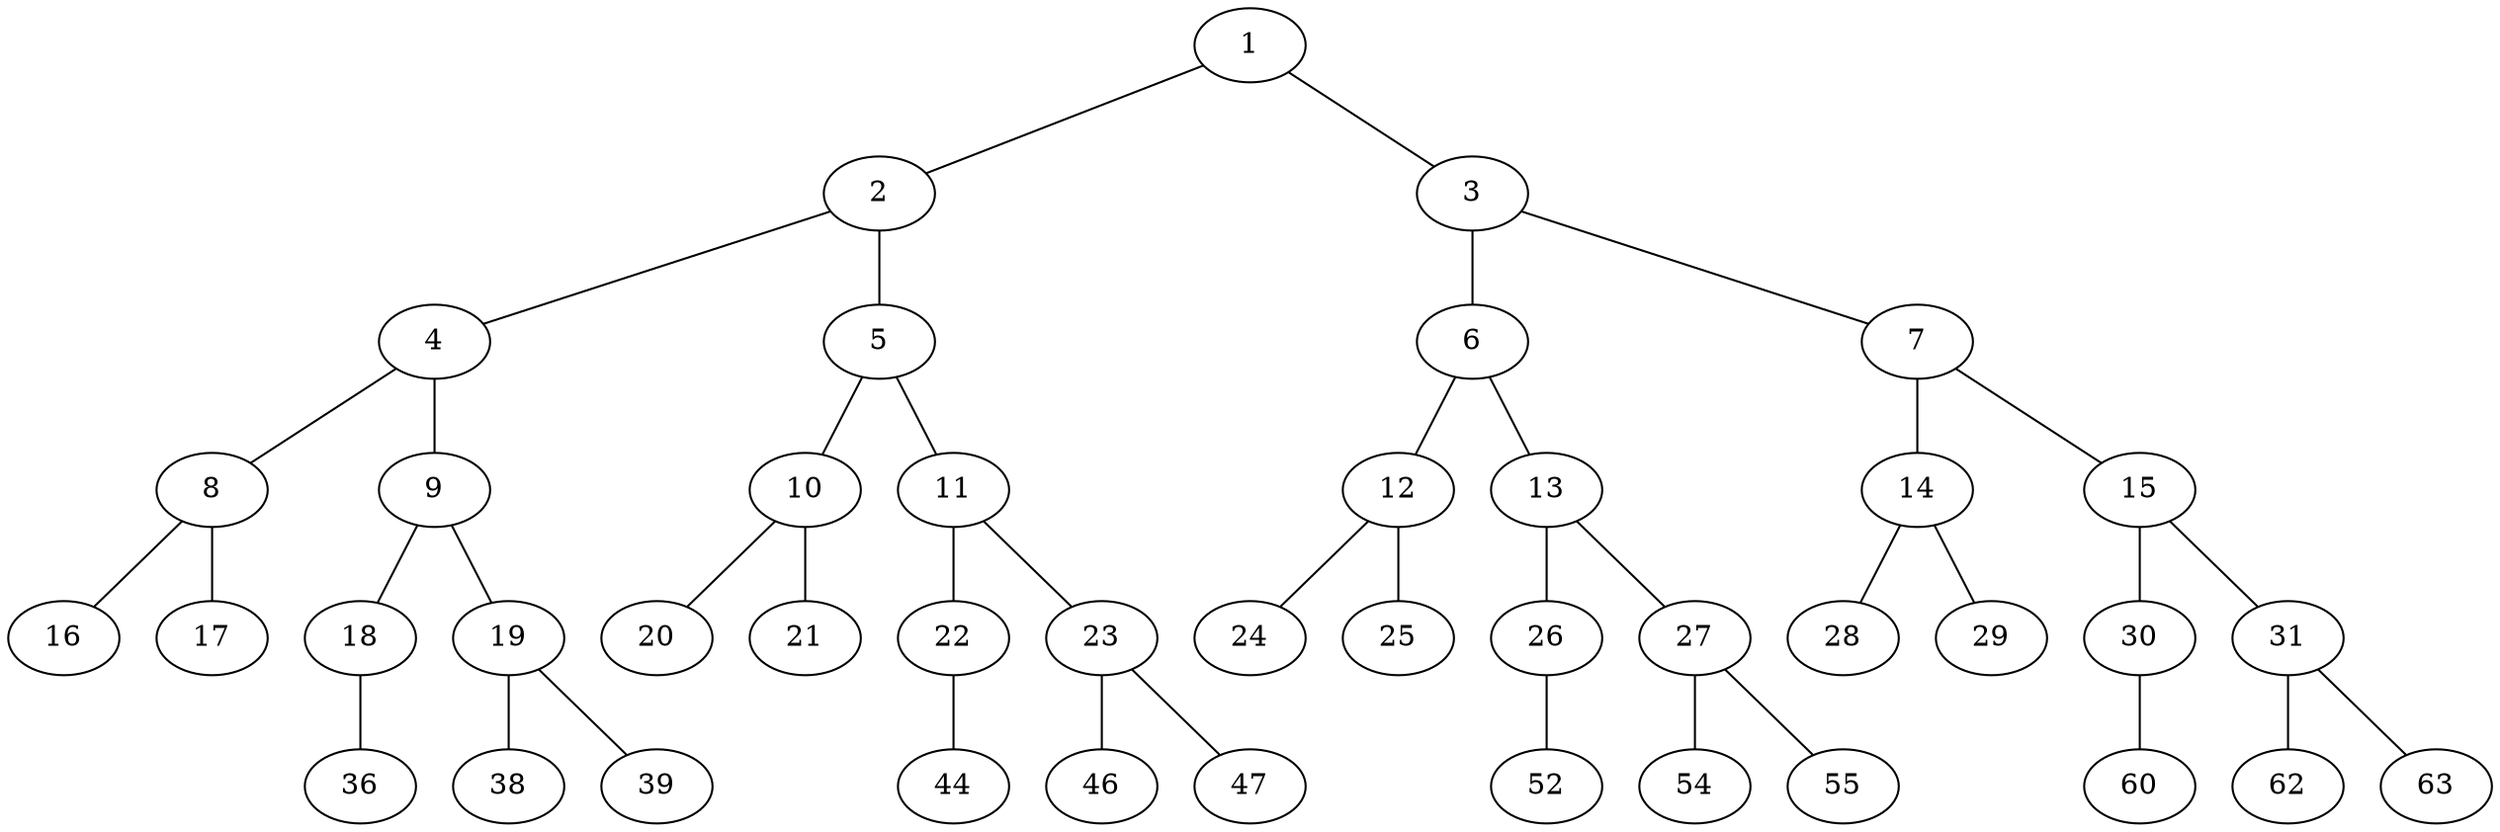 graph g {
1 -- 2;
1 -- 3;
3 -- 6;
3 -- 7;
7 -- 14;
7 -- 15;
15 -- 30;
15 -- 31;
31 -- 62;
31 -- 63;
30 -- 60;
14 -- 28;
14 -- 29;
6 -- 12;
6 -- 13;
13 -- 26;
13 -- 27;
27 -- 54;
27 -- 55;
26 -- 52;
12 -- 24;
12 -- 25;
2 -- 4;
2 -- 5;
5 -- 10;
5 -- 11;
11 -- 22;
11 -- 23;
23 -- 46;
23 -- 47;
22 -- 44;
10 -- 20;
10 -- 21;
4 -- 8;
4 -- 9;
9 -- 18;
9 -- 19;
19 -- 38;
19 -- 39;
18 -- 36;
8 -- 16;
8 -- 17;
}